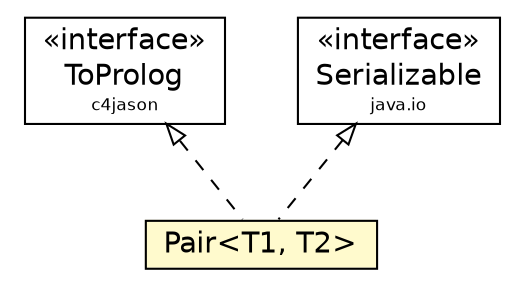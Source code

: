 #!/usr/local/bin/dot
#
# Class diagram 
# Generated by UMLGraph version R5_6_6-1-g9240c4 (http://www.umlgraph.org/)
#

digraph G {
	edge [fontname="Helvetica",fontsize=10,labelfontname="Helvetica",labelfontsize=10];
	node [fontname="Helvetica",fontsize=10,shape=plaintext];
	nodesep=0.25;
	ranksep=0.5;
	// ora4mas.nopl.oe.Pair<T1, T2>
	c9177 [label=<<table title="ora4mas.nopl.oe.Pair" border="0" cellborder="1" cellspacing="0" cellpadding="2" port="p" bgcolor="lemonChiffon" href="./Pair.html">
		<tr><td><table border="0" cellspacing="0" cellpadding="1">
<tr><td align="center" balign="center"> Pair&lt;T1, T2&gt; </td></tr>
		</table></td></tr>
		</table>>, URL="./Pair.html", fontname="Helvetica", fontcolor="black", fontsize=14.0];
	//ora4mas.nopl.oe.Pair<T1, T2> implements c4jason.ToProlog
	c9193:p -> c9177:p [dir=back,arrowtail=empty,style=dashed];
	//ora4mas.nopl.oe.Pair<T1, T2> implements java.io.Serializable
	c9194:p -> c9177:p [dir=back,arrowtail=empty,style=dashed];
	// c4jason.ToProlog
	c9193 [label=<<table title="c4jason.ToProlog" border="0" cellborder="1" cellspacing="0" cellpadding="2" port="p" href="http://java.sun.com/j2se/1.4.2/docs/api/c4jason/ToProlog.html">
		<tr><td><table border="0" cellspacing="0" cellpadding="1">
<tr><td align="center" balign="center"> &#171;interface&#187; </td></tr>
<tr><td align="center" balign="center"> ToProlog </td></tr>
<tr><td align="center" balign="center"><font point-size="8.0"> c4jason </font></td></tr>
		</table></td></tr>
		</table>>, URL="http://java.sun.com/j2se/1.4.2/docs/api/c4jason/ToProlog.html", fontname="Helvetica", fontcolor="black", fontsize=14.0];
	// java.io.Serializable
	c9194 [label=<<table title="java.io.Serializable" border="0" cellborder="1" cellspacing="0" cellpadding="2" port="p" href="http://java.sun.com/j2se/1.4.2/docs/api/java/io/Serializable.html">
		<tr><td><table border="0" cellspacing="0" cellpadding="1">
<tr><td align="center" balign="center"> &#171;interface&#187; </td></tr>
<tr><td align="center" balign="center"> Serializable </td></tr>
<tr><td align="center" balign="center"><font point-size="8.0"> java.io </font></td></tr>
		</table></td></tr>
		</table>>, URL="http://java.sun.com/j2se/1.4.2/docs/api/java/io/Serializable.html", fontname="Helvetica", fontcolor="black", fontsize=14.0];
}

